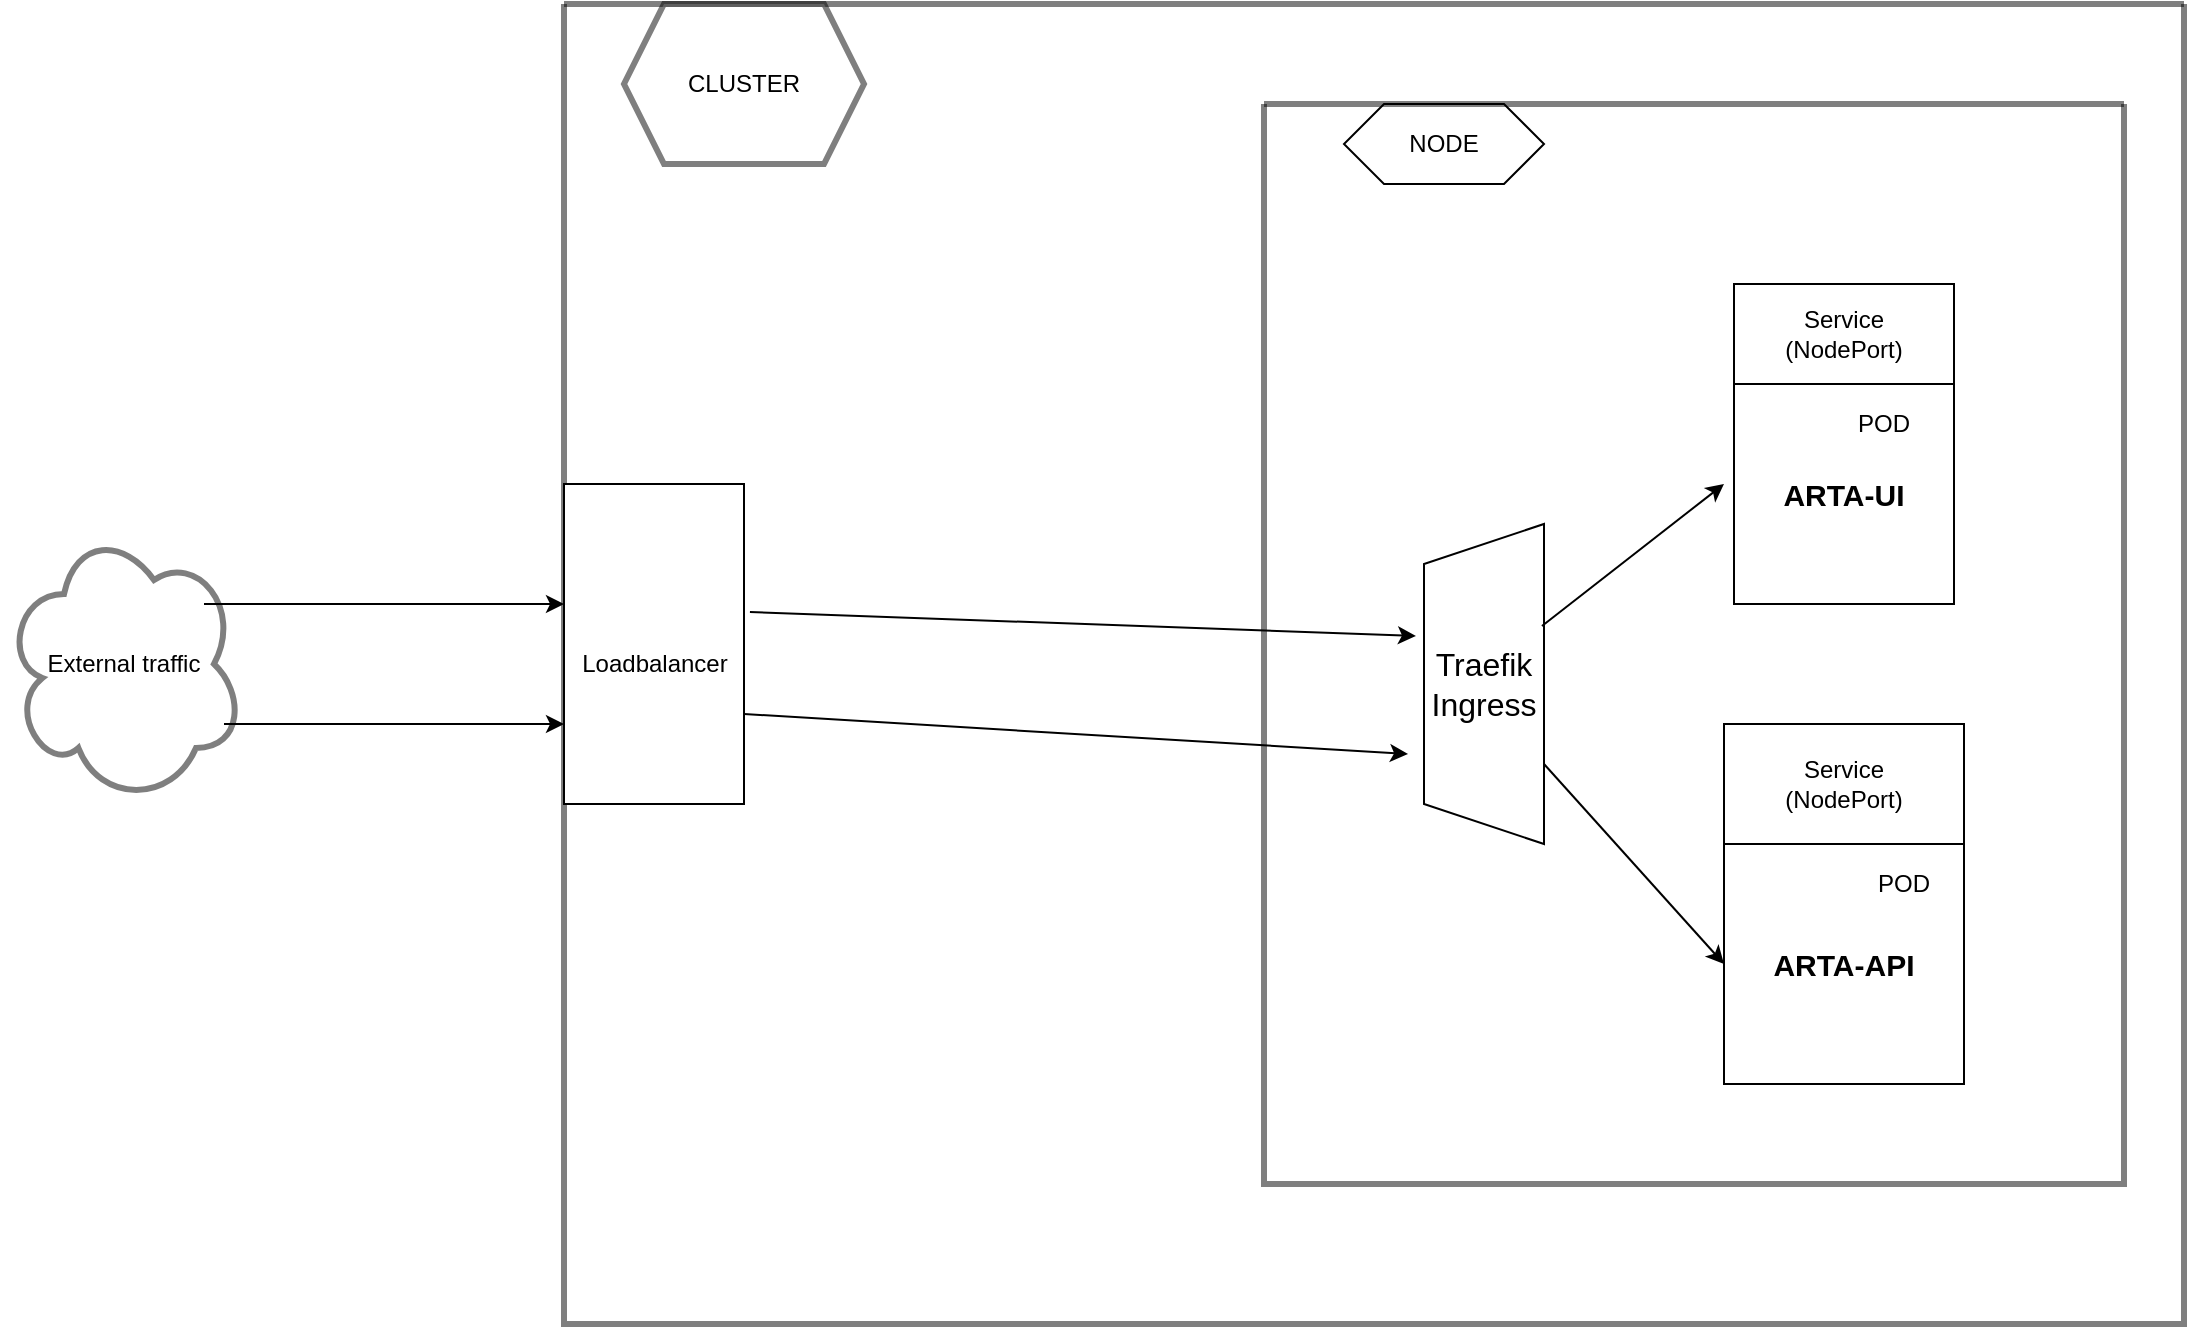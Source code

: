 <mxfile version="14.8.6" type="github">
  <diagram id="-WBHt_o13amw7MxkSUU0" name="Page-1">
    <mxGraphModel dx="1422" dy="2494" grid="1" gridSize="10" guides="1" tooltips="1" connect="1" arrows="1" fold="1" page="1" pageScale="1" pageWidth="1100" pageHeight="1700" math="0" shadow="0">
      <root>
        <mxCell id="0" />
        <mxCell id="1" parent="0" />
        <mxCell id="JpK3nC_1ckLvPZy793RC-2" value="&lt;b&gt;&lt;font style=&quot;font-size: 15px&quot;&gt;ARTA-UI&lt;/font&gt;&lt;/b&gt;" style="whiteSpace=wrap;html=1;aspect=fixed;" parent="1" vertex="1">
          <mxGeometry x="905" y="160" width="110" height="110" as="geometry" />
        </mxCell>
        <mxCell id="JpK3nC_1ckLvPZy793RC-3" value="&lt;span&gt;Service&lt;/span&gt;&lt;br&gt;&lt;span&gt;(NodePort)&lt;/span&gt;" style="rounded=0;whiteSpace=wrap;html=1;" parent="1" vertex="1">
          <mxGeometry x="905" y="110" width="110" height="50" as="geometry" />
        </mxCell>
        <mxCell id="JpK3nC_1ckLvPZy793RC-4" value="&lt;b&gt;&lt;font style=&quot;font-size: 15px&quot;&gt;ARTA-API&lt;/font&gt;&lt;/b&gt;" style="whiteSpace=wrap;html=1;aspect=fixed;" parent="1" vertex="1">
          <mxGeometry x="900" y="390" width="120" height="120" as="geometry" />
        </mxCell>
        <mxCell id="JpK3nC_1ckLvPZy793RC-5" value="Service&lt;br&gt;(NodePort)" style="rounded=0;whiteSpace=wrap;html=1;" parent="1" vertex="1">
          <mxGeometry x="900" y="330" width="120" height="60" as="geometry" />
        </mxCell>
        <mxCell id="JpK3nC_1ckLvPZy793RC-11" value="NODE" style="shape=hexagon;perimeter=hexagonPerimeter2;whiteSpace=wrap;html=1;fixedSize=1;" parent="1" vertex="1">
          <mxGeometry x="710" y="20" width="100" height="40" as="geometry" />
        </mxCell>
        <mxCell id="JpK3nC_1ckLvPZy793RC-19" value="" style="swimlane;startSize=0;strokeWidth=3;opacity=50;" parent="1" vertex="1">
          <mxGeometry x="320" y="-30" width="810" height="660" as="geometry">
            <mxRectangle x="320" y="-30" width="50" height="40" as="alternateBounds" />
          </mxGeometry>
        </mxCell>
        <mxCell id="JpK3nC_1ckLvPZy793RC-6" value="" style="rounded=0;whiteSpace=wrap;html=1;" parent="JpK3nC_1ckLvPZy793RC-19" vertex="1">
          <mxGeometry y="240" width="90" height="160" as="geometry" />
        </mxCell>
        <mxCell id="JpK3nC_1ckLvPZy793RC-21" value="Loadbalancer" style="text;html=1;strokeColor=none;fillColor=none;align=center;verticalAlign=middle;whiteSpace=wrap;rounded=0;opacity=50;rotation=0;" parent="JpK3nC_1ckLvPZy793RC-19" vertex="1">
          <mxGeometry x="-7.5" y="320" width="105" height="20" as="geometry" />
        </mxCell>
        <mxCell id="JpK3nC_1ckLvPZy793RC-27" value="" style="endArrow=classic;html=1;entryX=0.281;entryY=-0.133;entryDx=0;entryDy=0;entryPerimeter=0;" parent="JpK3nC_1ckLvPZy793RC-19" edge="1" target="JpK3nC_1ckLvPZy793RC-9">
          <mxGeometry width="50" height="50" relative="1" as="geometry">
            <mxPoint x="90" y="355" as="sourcePoint" />
            <mxPoint x="520" y="440" as="targetPoint" />
          </mxGeometry>
        </mxCell>
        <mxCell id="JpK3nC_1ckLvPZy793RC-28" value="CLUSTER" style="shape=hexagon;perimeter=hexagonPerimeter2;whiteSpace=wrap;html=1;fixedSize=1;strokeWidth=3;opacity=50;" parent="JpK3nC_1ckLvPZy793RC-19" vertex="1">
          <mxGeometry x="30" width="120" height="80" as="geometry" />
        </mxCell>
        <mxCell id="JpK3nC_1ckLvPZy793RC-9" value="&lt;span style=&quot;font-size: 16px&quot;&gt;Traefik&lt;/span&gt;&lt;br style=&quot;font-size: 16px&quot;&gt;&lt;span style=&quot;font-size: 16px&quot;&gt;Ingress&lt;/span&gt;" style="shape=trapezoid;perimeter=trapezoidPerimeter;whiteSpace=wrap;html=1;fixedSize=1;direction=north;" parent="JpK3nC_1ckLvPZy793RC-19" vertex="1">
          <mxGeometry x="430" y="260" width="60" height="160" as="geometry" />
        </mxCell>
        <mxCell id="JpK3nC_1ckLvPZy793RC-26" value="" style="endArrow=classic;html=1;exitX=1.033;exitY=0.4;exitDx=0;exitDy=0;exitPerimeter=0;entryX=0.65;entryY=-0.067;entryDx=0;entryDy=0;entryPerimeter=0;" parent="JpK3nC_1ckLvPZy793RC-19" source="JpK3nC_1ckLvPZy793RC-6" edge="1" target="JpK3nC_1ckLvPZy793RC-9">
          <mxGeometry width="50" height="50" relative="1" as="geometry">
            <mxPoint x="475" y="270" as="sourcePoint" />
            <mxPoint x="525" y="220" as="targetPoint" />
          </mxGeometry>
        </mxCell>
        <mxCell id="8OtE-Mq53KyZG_C9XSwn-7" value="POD" style="text;html=1;strokeColor=none;fillColor=none;align=center;verticalAlign=middle;whiteSpace=wrap;rounded=0;opacity=50;" vertex="1" parent="JpK3nC_1ckLvPZy793RC-19">
          <mxGeometry x="650" y="430" width="40" height="20" as="geometry" />
        </mxCell>
        <mxCell id="8OtE-Mq53KyZG_C9XSwn-9" value="" style="swimlane;startSize=0;strokeWidth=3;opacity=50;" vertex="1" parent="JpK3nC_1ckLvPZy793RC-19">
          <mxGeometry x="350" y="50" width="430" height="540" as="geometry" />
        </mxCell>
        <mxCell id="JpK3nC_1ckLvPZy793RC-20" value="External traffic" style="ellipse;shape=cloud;whiteSpace=wrap;html=1;strokeWidth=3;opacity=50;" parent="1" vertex="1">
          <mxGeometry x="40" y="230" width="120" height="140" as="geometry" />
        </mxCell>
        <mxCell id="JpK3nC_1ckLvPZy793RC-22" value="" style="endArrow=classic;html=1;" parent="1" edge="1">
          <mxGeometry width="50" height="50" relative="1" as="geometry">
            <mxPoint x="140" y="270" as="sourcePoint" />
            <mxPoint x="320" y="270" as="targetPoint" />
          </mxGeometry>
        </mxCell>
        <mxCell id="JpK3nC_1ckLvPZy793RC-23" value="" style="endArrow=classic;html=1;entryX=0;entryY=0.75;entryDx=0;entryDy=0;" parent="1" target="JpK3nC_1ckLvPZy793RC-6" edge="1">
          <mxGeometry width="50" height="50" relative="1" as="geometry">
            <mxPoint x="150" y="330" as="sourcePoint" />
            <mxPoint x="200" y="280" as="targetPoint" />
          </mxGeometry>
        </mxCell>
        <mxCell id="8OtE-Mq53KyZG_C9XSwn-5" value="" style="endArrow=classic;html=1;exitX=0.681;exitY=0.983;exitDx=0;exitDy=0;exitPerimeter=0;" edge="1" parent="1" source="JpK3nC_1ckLvPZy793RC-9">
          <mxGeometry width="50" height="50" relative="1" as="geometry">
            <mxPoint x="590" y="270" as="sourcePoint" />
            <mxPoint x="900" y="210" as="targetPoint" />
            <Array as="points" />
          </mxGeometry>
        </mxCell>
        <mxCell id="8OtE-Mq53KyZG_C9XSwn-6" value="" style="endArrow=classic;html=1;entryX=0;entryY=0.5;entryDx=0;entryDy=0;exitX=0.25;exitY=1;exitDx=0;exitDy=0;" edge="1" parent="1" source="JpK3nC_1ckLvPZy793RC-9" target="JpK3nC_1ckLvPZy793RC-4">
          <mxGeometry width="50" height="50" relative="1" as="geometry">
            <mxPoint x="800" y="450" as="sourcePoint" />
            <mxPoint x="850" y="400" as="targetPoint" />
          </mxGeometry>
        </mxCell>
        <mxCell id="8OtE-Mq53KyZG_C9XSwn-8" value="POD" style="text;html=1;strokeColor=none;fillColor=none;align=center;verticalAlign=middle;whiteSpace=wrap;rounded=0;opacity=50;" vertex="1" parent="1">
          <mxGeometry x="960" y="170" width="40" height="20" as="geometry" />
        </mxCell>
      </root>
    </mxGraphModel>
  </diagram>
</mxfile>

